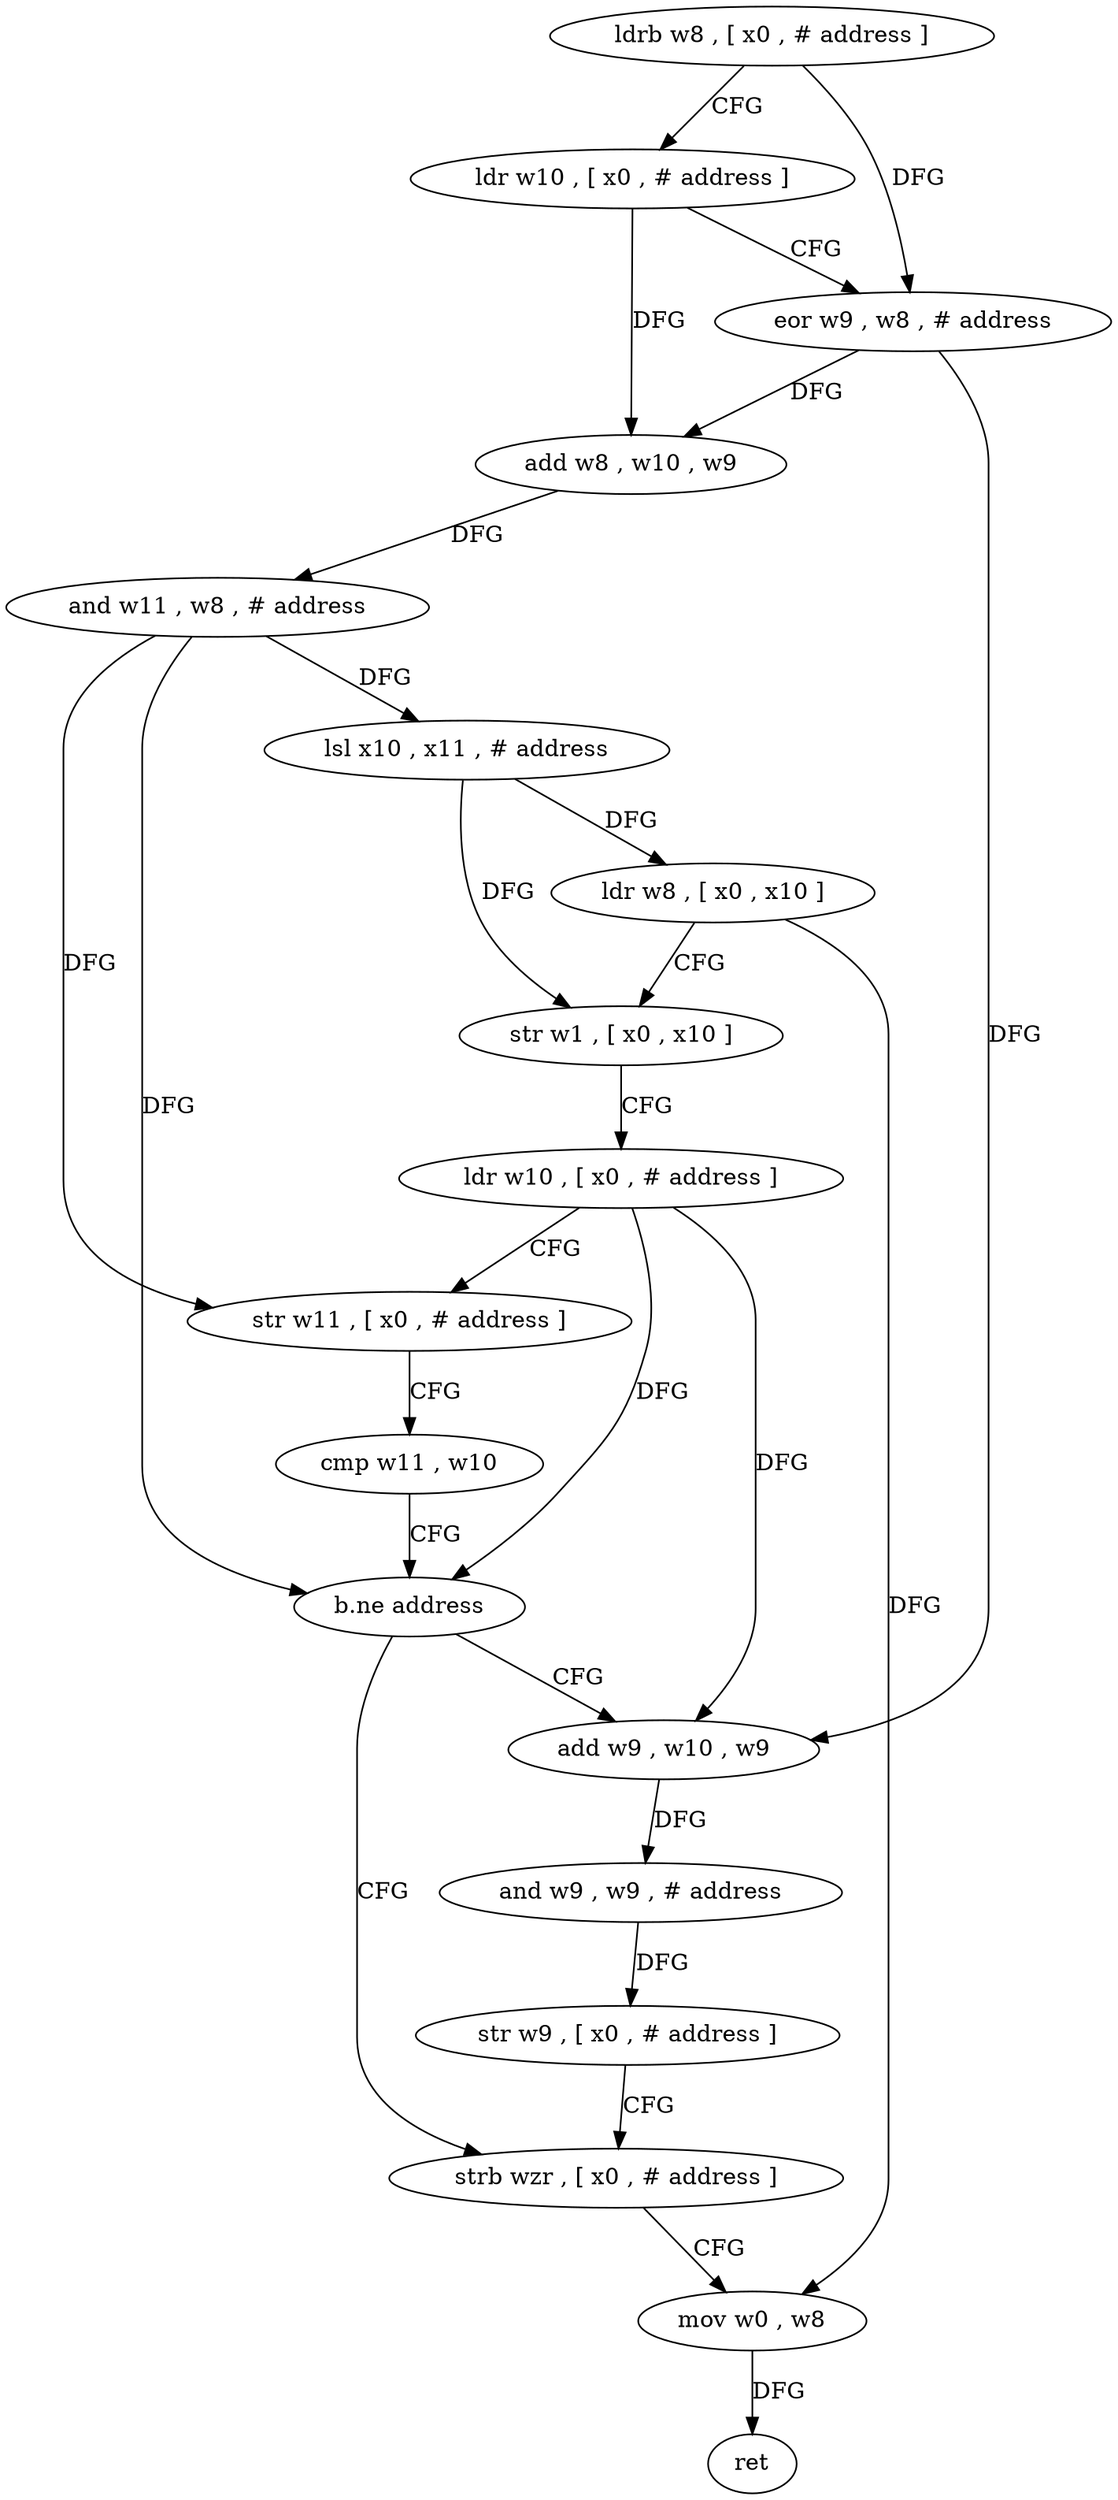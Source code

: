digraph "func" {
"4223116" [label = "ldrb w8 , [ x0 , # address ]" ]
"4223120" [label = "ldr w10 , [ x0 , # address ]" ]
"4223124" [label = "eor w9 , w8 , # address" ]
"4223128" [label = "add w8 , w10 , w9" ]
"4223132" [label = "and w11 , w8 , # address" ]
"4223136" [label = "lsl x10 , x11 , # address" ]
"4223140" [label = "ldr w8 , [ x0 , x10 ]" ]
"4223144" [label = "str w1 , [ x0 , x10 ]" ]
"4223148" [label = "ldr w10 , [ x0 , # address ]" ]
"4223152" [label = "str w11 , [ x0 , # address ]" ]
"4223156" [label = "cmp w11 , w10" ]
"4223160" [label = "b.ne address" ]
"4223176" [label = "strb wzr , [ x0 , # address ]" ]
"4223164" [label = "add w9 , w10 , w9" ]
"4223180" [label = "mov w0 , w8" ]
"4223184" [label = "ret" ]
"4223168" [label = "and w9 , w9 , # address" ]
"4223172" [label = "str w9 , [ x0 , # address ]" ]
"4223116" -> "4223120" [ label = "CFG" ]
"4223116" -> "4223124" [ label = "DFG" ]
"4223120" -> "4223124" [ label = "CFG" ]
"4223120" -> "4223128" [ label = "DFG" ]
"4223124" -> "4223128" [ label = "DFG" ]
"4223124" -> "4223164" [ label = "DFG" ]
"4223128" -> "4223132" [ label = "DFG" ]
"4223132" -> "4223136" [ label = "DFG" ]
"4223132" -> "4223152" [ label = "DFG" ]
"4223132" -> "4223160" [ label = "DFG" ]
"4223136" -> "4223140" [ label = "DFG" ]
"4223136" -> "4223144" [ label = "DFG" ]
"4223140" -> "4223144" [ label = "CFG" ]
"4223140" -> "4223180" [ label = "DFG" ]
"4223144" -> "4223148" [ label = "CFG" ]
"4223148" -> "4223152" [ label = "CFG" ]
"4223148" -> "4223160" [ label = "DFG" ]
"4223148" -> "4223164" [ label = "DFG" ]
"4223152" -> "4223156" [ label = "CFG" ]
"4223156" -> "4223160" [ label = "CFG" ]
"4223160" -> "4223176" [ label = "CFG" ]
"4223160" -> "4223164" [ label = "CFG" ]
"4223176" -> "4223180" [ label = "CFG" ]
"4223164" -> "4223168" [ label = "DFG" ]
"4223180" -> "4223184" [ label = "DFG" ]
"4223168" -> "4223172" [ label = "DFG" ]
"4223172" -> "4223176" [ label = "CFG" ]
}
